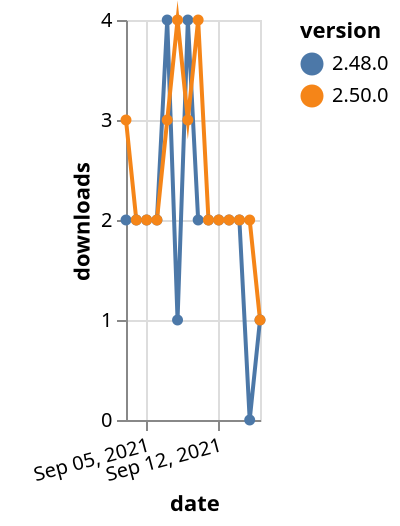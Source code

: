 {"$schema": "https://vega.github.io/schema/vega-lite/v5.json", "description": "A simple bar chart with embedded data.", "data": {"values": [{"date": "2021-09-03", "total": 699, "delta": 2, "version": "2.48.0"}, {"date": "2021-09-04", "total": 701, "delta": 2, "version": "2.48.0"}, {"date": "2021-09-05", "total": 703, "delta": 2, "version": "2.48.0"}, {"date": "2021-09-06", "total": 705, "delta": 2, "version": "2.48.0"}, {"date": "2021-09-07", "total": 709, "delta": 4, "version": "2.48.0"}, {"date": "2021-09-08", "total": 710, "delta": 1, "version": "2.48.0"}, {"date": "2021-09-09", "total": 714, "delta": 4, "version": "2.48.0"}, {"date": "2021-09-10", "total": 716, "delta": 2, "version": "2.48.0"}, {"date": "2021-09-11", "total": 718, "delta": 2, "version": "2.48.0"}, {"date": "2021-09-12", "total": 720, "delta": 2, "version": "2.48.0"}, {"date": "2021-09-13", "total": 722, "delta": 2, "version": "2.48.0"}, {"date": "2021-09-14", "total": 724, "delta": 2, "version": "2.48.0"}, {"date": "2021-09-15", "total": 724, "delta": 0, "version": "2.48.0"}, {"date": "2021-09-16", "total": 725, "delta": 1, "version": "2.48.0"}, {"date": "2021-09-03", "total": 235, "delta": 3, "version": "2.50.0"}, {"date": "2021-09-04", "total": 237, "delta": 2, "version": "2.50.0"}, {"date": "2021-09-05", "total": 239, "delta": 2, "version": "2.50.0"}, {"date": "2021-09-06", "total": 241, "delta": 2, "version": "2.50.0"}, {"date": "2021-09-07", "total": 244, "delta": 3, "version": "2.50.0"}, {"date": "2021-09-08", "total": 248, "delta": 4, "version": "2.50.0"}, {"date": "2021-09-09", "total": 251, "delta": 3, "version": "2.50.0"}, {"date": "2021-09-10", "total": 255, "delta": 4, "version": "2.50.0"}, {"date": "2021-09-11", "total": 257, "delta": 2, "version": "2.50.0"}, {"date": "2021-09-12", "total": 259, "delta": 2, "version": "2.50.0"}, {"date": "2021-09-13", "total": 261, "delta": 2, "version": "2.50.0"}, {"date": "2021-09-14", "total": 263, "delta": 2, "version": "2.50.0"}, {"date": "2021-09-15", "total": 265, "delta": 2, "version": "2.50.0"}, {"date": "2021-09-16", "total": 266, "delta": 1, "version": "2.50.0"}]}, "width": "container", "mark": {"type": "line", "point": {"filled": true}}, "encoding": {"x": {"field": "date", "type": "temporal", "timeUnit": "yearmonthdate", "title": "date", "axis": {"labelAngle": -15}}, "y": {"field": "delta", "type": "quantitative", "title": "downloads"}, "color": {"field": "version", "type": "nominal"}, "tooltip": {"field": "delta"}}}